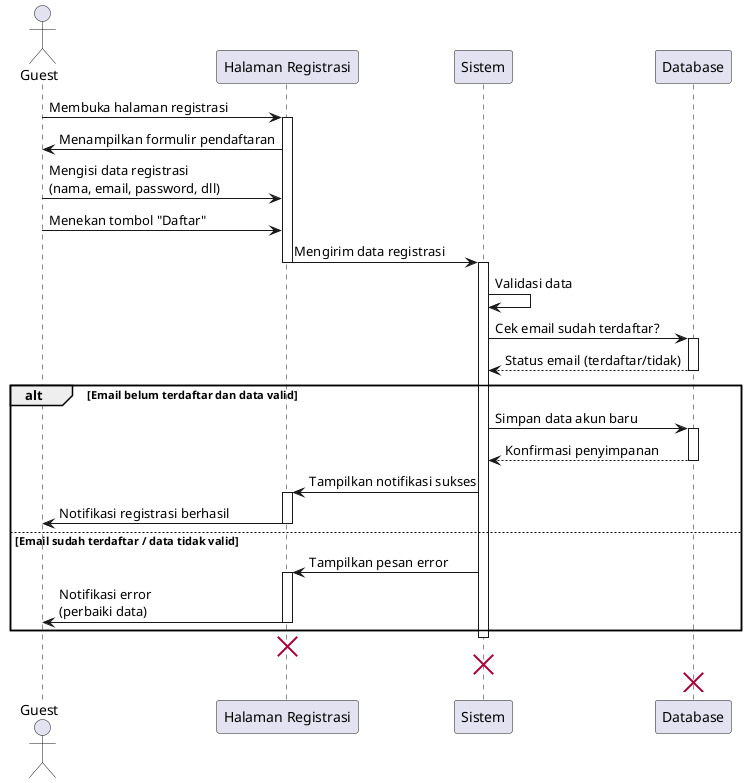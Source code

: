 @startuml
actor Guest
participant "Halaman Registrasi" as Form
participant "Sistem" as System
participant "Database" as DB

Guest -> Form : Membuka halaman registrasi
activate Form
Form -> Guest : Menampilkan formulir pendaftaran

Guest -> Form : Mengisi data registrasi\n(nama, email, password, dll)
Guest -> Form : Menekan tombol "Daftar"
Form -> System : Mengirim data registrasi
deactivate Form

activate System
System -> System : Validasi data
System -> DB : Cek email sudah terdaftar?
activate DB
DB --> System : Status email (terdaftar/tidak)
deactivate DB

alt Email belum terdaftar dan data valid
    System -> DB : Simpan data akun baru
    activate DB
    DB --> System : Konfirmasi penyimpanan
    deactivate DB
    System -> Form : Tampilkan notifikasi sukses
    activate Form
    Form -> Guest : Notifikasi registrasi berhasil
    deactivate Form
else Email sudah terdaftar / data tidak valid
    System -> Form : Tampilkan pesan error
    activate Form
    Form -> Guest : Notifikasi error\n(perbaiki data)
    deactivate Form
end

deactivate System

destroy Form
destroy System
destroy DB

@enduml
